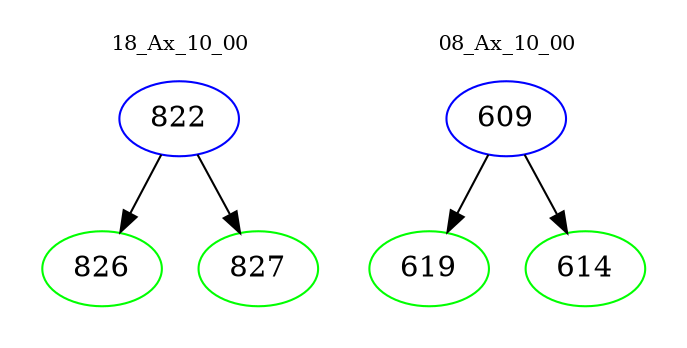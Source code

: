 digraph{
subgraph cluster_0 {
color = white
label = "18_Ax_10_00";
fontsize=10;
T0_822 [label="822", color="blue"]
T0_822 -> T0_826 [color="black"]
T0_826 [label="826", color="green"]
T0_822 -> T0_827 [color="black"]
T0_827 [label="827", color="green"]
}
subgraph cluster_1 {
color = white
label = "08_Ax_10_00";
fontsize=10;
T1_609 [label="609", color="blue"]
T1_609 -> T1_619 [color="black"]
T1_619 [label="619", color="green"]
T1_609 -> T1_614 [color="black"]
T1_614 [label="614", color="green"]
}
}
